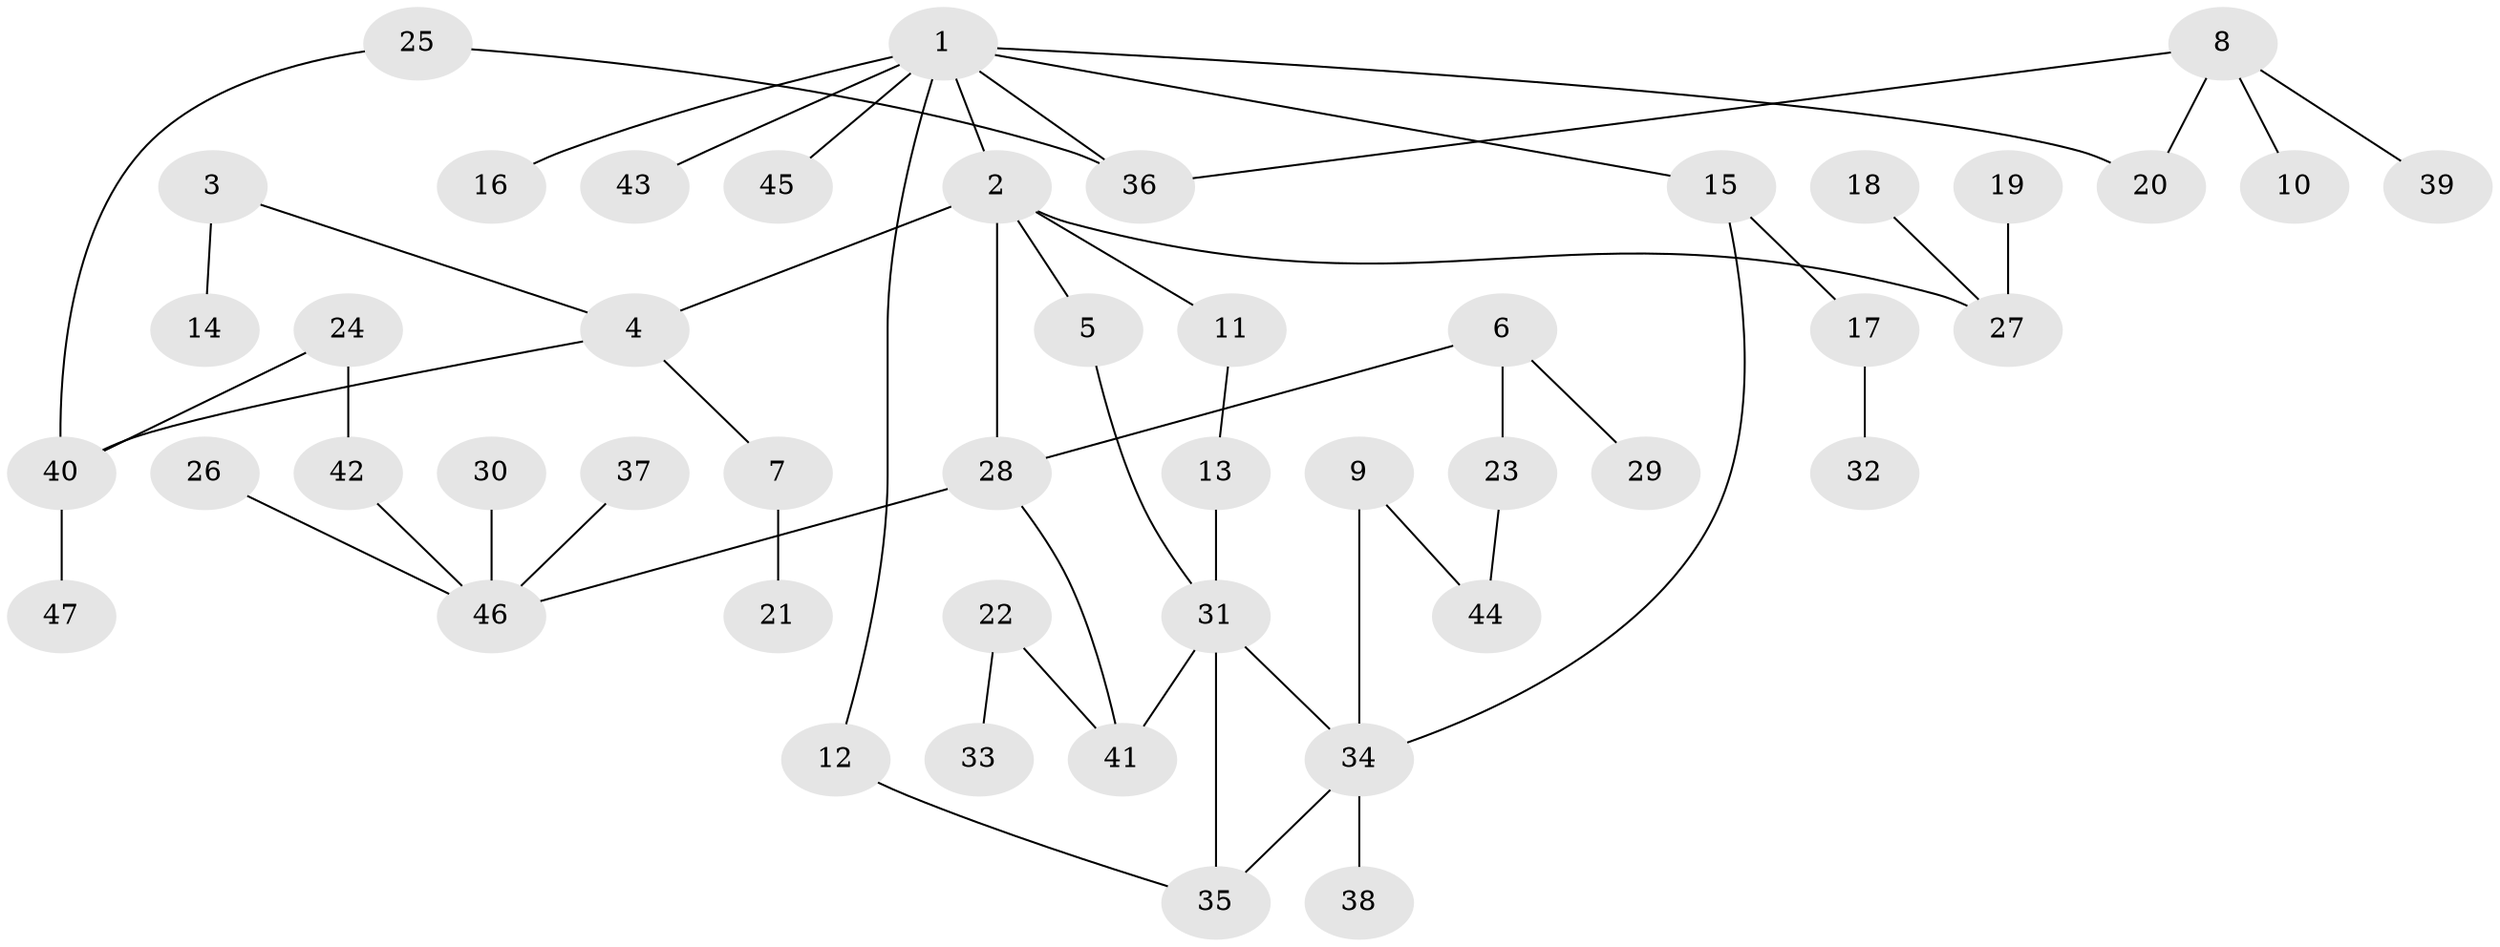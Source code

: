 // original degree distribution, {8: 0.010752688172043012, 4: 0.06451612903225806, 5: 0.043010752688172046, 1: 0.44086021505376344, 6: 0.021505376344086023, 3: 0.15053763440860216, 2: 0.25806451612903225, 7: 0.010752688172043012}
// Generated by graph-tools (version 1.1) at 2025/01/03/09/25 03:01:06]
// undirected, 47 vertices, 55 edges
graph export_dot {
graph [start="1"]
  node [color=gray90,style=filled];
  1;
  2;
  3;
  4;
  5;
  6;
  7;
  8;
  9;
  10;
  11;
  12;
  13;
  14;
  15;
  16;
  17;
  18;
  19;
  20;
  21;
  22;
  23;
  24;
  25;
  26;
  27;
  28;
  29;
  30;
  31;
  32;
  33;
  34;
  35;
  36;
  37;
  38;
  39;
  40;
  41;
  42;
  43;
  44;
  45;
  46;
  47;
  1 -- 2 [weight=1.0];
  1 -- 12 [weight=1.0];
  1 -- 15 [weight=1.0];
  1 -- 16 [weight=1.0];
  1 -- 20 [weight=1.0];
  1 -- 36 [weight=1.0];
  1 -- 43 [weight=1.0];
  1 -- 45 [weight=1.0];
  2 -- 4 [weight=1.0];
  2 -- 5 [weight=1.0];
  2 -- 11 [weight=1.0];
  2 -- 27 [weight=1.0];
  2 -- 28 [weight=1.0];
  3 -- 4 [weight=1.0];
  3 -- 14 [weight=1.0];
  4 -- 7 [weight=1.0];
  4 -- 40 [weight=1.0];
  5 -- 31 [weight=1.0];
  6 -- 23 [weight=1.0];
  6 -- 28 [weight=1.0];
  6 -- 29 [weight=1.0];
  7 -- 21 [weight=1.0];
  8 -- 10 [weight=1.0];
  8 -- 20 [weight=1.0];
  8 -- 36 [weight=1.0];
  8 -- 39 [weight=1.0];
  9 -- 34 [weight=1.0];
  9 -- 44 [weight=1.0];
  11 -- 13 [weight=1.0];
  12 -- 35 [weight=1.0];
  13 -- 31 [weight=1.0];
  15 -- 17 [weight=1.0];
  15 -- 34 [weight=1.0];
  17 -- 32 [weight=1.0];
  18 -- 27 [weight=1.0];
  19 -- 27 [weight=1.0];
  22 -- 33 [weight=1.0];
  22 -- 41 [weight=1.0];
  23 -- 44 [weight=1.0];
  24 -- 40 [weight=1.0];
  24 -- 42 [weight=1.0];
  25 -- 36 [weight=1.0];
  25 -- 40 [weight=1.0];
  26 -- 46 [weight=1.0];
  28 -- 41 [weight=1.0];
  28 -- 46 [weight=1.0];
  30 -- 46 [weight=1.0];
  31 -- 34 [weight=1.0];
  31 -- 35 [weight=1.0];
  31 -- 41 [weight=1.0];
  34 -- 35 [weight=1.0];
  34 -- 38 [weight=1.0];
  37 -- 46 [weight=1.0];
  40 -- 47 [weight=1.0];
  42 -- 46 [weight=1.0];
}
